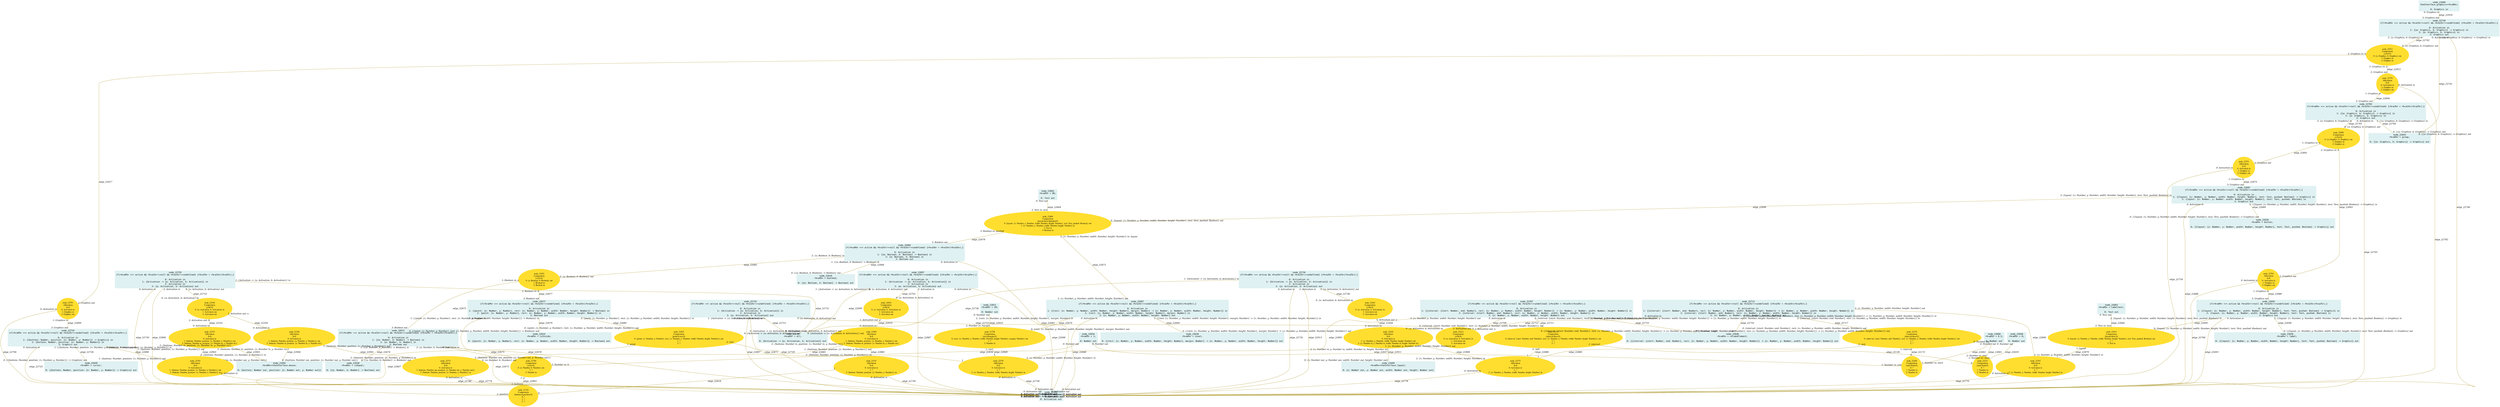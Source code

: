 digraph g{node_21692 [shape="box", style="filled", color="#dff1f2", fontname="Courier", label="node_21692
<%=a0%>=theInterface.mouse;

0: {buttons: Number out, position: {x: Number out, y: Number out}}" ]
node_21694 [shape="box", style="filled", color="#dff1f2", fontname="Courier", label="node_21694
<%=a0%>=theInterface.layout;

0: {x: Number out, y: Number out, width: Number out, height: Number out}" ]
node_21696 [shape="box", style="filled", color="#dff1f2", fontname="Courier", label="node_21696
theInterface.graphics=<%=a0%>;

0: Graphics in" ]
node_21716 [shape="ellipse", style="filled", color="#ffde2f", fontname="Times", label="node_21716
Composition
{buttons:$,position:$}
0: ?
1: ?
2: ?" ]
node_21758 [shape="ellipse", style="filled", color="#ffde2f", fontname="Times", label="node_21758
Composition
{rect:$margin:$}
0: {rect: {x: Number, y: Number, width: Number, height: Number}, margin: Number} out
1: ?
2: Number in" ]
node_21794 [shape="ellipse", style="filled", color="#ffde2f", fontname="Times", label="node_21794
Composition
{a:$,b:$}
0: {a: Number, b: Number} out
1: ?
2: Number in" ]
node_21825 [shape="ellipse", style="filled", color="#ffde2f", fontname="Times", label="node_21825
Composition
{point:$,rect:$}
0: {point: {x: Number, y: Number}, rect: {x: Number, y: Number, width: Number, height: Number}} out
1: ?
2: ?" ]
node_21852 [shape="ellipse", style="filled", color="#ffde2f", fontname="Times", label="node_21852
Composition
{a:$,b:$}
0: {a: Boolean, b: Boolean} out
1: Boolean in
2: Boolean in" ]
node_21868 [shape="ellipse", style="filled", color="#ffde2f", fontname="Times", label="node_21868
Composition
{layout:$text:$pushed:$}
0: {layout: {x: Number, y: Number, width: Number, height: Number}, text: Text, pushed: Boolean} out
1: {x: Number, y: Number, width: Number, height: Number} in
2: Text in
3: Boolean in" ]
node_21914 [shape="ellipse", style="filled", color="#ffde2f", fontname="Times", label="node_21914
Composition
{layout:$text:$}
0: {layout: {x: Number, y: Number, width: Number, height: Number}, text: Text, pushed: Boolean} out
1: ?
2: Text in" ]
node_21992 [shape="ellipse", style="filled", color="#ffde2f", fontname="Times", label="node_21992
Affectation
$=$
0: Activation in
1: {buttons: Number, position: {x: Number, y: Number}} out
2: {buttons: Number in, position: {x: Number in, y: Number in}}" ]
node_22018 [shape="ellipse", style="filled", color="#ffde2f", fontname="Times", label="node_22018
Composition
{a:$b:$}
0: {a: Activation, b: Activation} in
1: Activation out
2: Activation out" ]
node_22098 [shape="ellipse", style="filled", color="#ffde2f", fontname="Times", label="node_22098
Composition
{a:$,b:$}
0: {a: Graphics, b: Graphics} out
1: Graphics in
2: Graphics in" ]
node_22127 [shape="ellipse", style="filled", color="#ffde2f", fontname="Times", label="node_22127
Composition
{start:$end:$}
0: ?
1: Number in
2: Number in" ]
node_22135 [shape="ellipse", style="filled", color="#ffde2f", fontname="Times", label="node_22135
Composition
{interval:$rect:$}
0: {interval: {start: Number, end: Number}, rect: {x: Number, y: Number, width: Number, height: Number}} out
1: ?
2: ?" ]
node_22166 [shape="ellipse", style="filled", color="#ffde2f", fontname="Times", label="node_22166
Composition
{start:$end:$}
0: ?
1: Number in
2: Number in" ]
node_22170 [shape="ellipse", style="filled", color="#ffde2f", fontname="Times", label="node_22170
Composition
{interval:$rect:$}
0: {interval: {start: Number, end: Number}, rect: {x: Number, y: Number, width: Number, height: Number}} out
1: ?
2: ?" ]
node_22212 [shape="ellipse", style="filled", color="#ffde2f", fontname="Times", label="node_22212
Composition
{a:$b:$}
0: {a: Activation, b: Activation} in
1: Activation out
2: Activation out" ]
node_22328 [shape="ellipse", style="filled", color="#ffde2f", fontname="Times", label="node_22328
Affectation
$=$
0: Activation in
1: {buttons: Number, position: {x: Number, y: Number}} out
2: {buttons: Number in, position: {x: Number in, y: Number in}}" ]
node_22333 [shape="ellipse", style="filled", color="#ffde2f", fontname="Times", label="node_22333
Affectation
$=$
0: Activation in
1: {buttons: Number, position: {x: Number, y: Number}} out
2: {buttons: Number in, position: {x: Number in, y: Number in}}" ]
node_22349 [shape="ellipse", style="filled", color="#ffde2f", fontname="Times", label="node_22349
Composition
{a:$b:$}
0: {a: Activation, b: Activation} in
1: Activation out
2: Activation out" ]
node_22422 [shape="ellipse", style="filled", color="#ffde2f", fontname="Times", label="node_22422
Affectation
$=$
0: Activation in
1: {x: Number, y: Number, width: Number, height: Number} out
2: {x: Number in, y: Number in, width: Number in, height: Number in}" ]
node_22443 [shape="ellipse", style="filled", color="#ffde2f", fontname="Times", label="node_22443
Composition
{a:$b:$}
0: {a: Activation, b: Activation} in
1: Activation out
2: Activation out" ]
node_22512 [shape="ellipse", style="filled", color="#ffde2f", fontname="Times", label="node_22512
Composition
{a:$,b:$}
0: {a: Graphics, b: Graphics} out
1: Graphics in
2: Graphics in" ]
node_22533 [shape="box", style="filled", color="#dff1f2", fontname="Courier", label="node_22533
<%=a0%> = active;

0: Activation out" ]
node_22626 [shape="box", style="filled", color="#dff1f2", fontname="Courier", label="node_22626
<%=a0%> = button;

0: {{layout: {x: Number, y: Number, width: Number, height: Number}, text: Text, pushed: Boolean} -> Graphics} out" ]
node_22628 [shape="box", style="filled", color="#dff1f2", fontname="Courier", label="node_22628
<%=a0%> = inset;

0: {{rect: {x: Number, y: Number, width: Number, height: Number}, margin: Number} -> {x: Number, y: Number, width: Number, height: Number}} out" ]
node_22630 [shape="box", style="filled", color="#dff1f2", fontname="Courier", label="node_22630
<%=a0%> = isEqual;

0: {{a: Number, b: Number} -> Boolean} out" ]
node_22632 [shape="box", style="filled", color="#dff1f2", fontname="Courier", label="node_22632
<%=a0%> = isInside;

0: {{point: {x: Number, y: Number}, rect: {x: Number, y: Number, width: Number, height: Number}} -> Boolean} out" ]
node_22634 [shape="box", style="filled", color="#dff1f2", fontname="Courier", label="node_22634
<%=a0%> = boolAnd;

0: {{a: Boolean, b: Boolean} -> Boolean} out" ]
node_22636 [shape="box", style="filled", color="#dff1f2", fontname="Courier", label="node_22636
<%=a0%> = label;

0: {{layout: {x: Number, y: Number, width: Number, height: Number}, text: Text, pushed: Boolean} -> Graphics} out" ]
node_22638 [shape="box", style="filled", color="#dff1f2", fontname="Courier", label="node_22638
<%=a0%> = all;

0: {Activation -> {a: Activation, b: Activation}} out" ]
node_22643 [shape="box", style="filled", color="#dff1f2", fontname="Courier", label="node_22643
<%=a0%> = group;

0: {{a: Graphics, b: Graphics} -> Graphics} out" ]
node_22646 [shape="box", style="filled", color="#dff1f2", fontname="Courier", label="node_22646
<%=a0%> = columnElement;

0: {{interval: {start: Number, end: Number}, rect: {x: Number, y: Number, width: Number, height: Number}} -> {x: Number, y: Number, width: Number, height: Number}} out" ]
node_22649 [shape="box", style="filled", color="#dff1f2", fontname="Courier", label="node_22649
<%=a0%> = cursor;

0: {{buttons: Number, position: {x: Number, y: Number}} -> Graphics} out" ]
node_22651 [shape="box", style="filled", color="#dff1f2", fontname="Courier", label="node_22651
<%=a0%> = 20;

0: Number out" ]
node_22654 [shape="box", style="filled", color="#dff1f2", fontname="Courier", label="node_22654
<%=a0%> = 1;

0: Number out" ]
node_22658 [shape="box", style="filled", color="#dff1f2", fontname="Courier", label="node_22658
<%=a0%> = 0;

0: Number out" ]
node_22660 [shape="box", style="filled", color="#dff1f2", fontname="Courier", label="node_22660
<%=a0%> = 0.5;

0: Number out" ]
node_22663 [shape="box", style="filled", color="#dff1f2", fontname="Courier", label="node_22663
<%=a0%> = OK;

0: Text out" ]
node_22665 [shape="box", style="filled", color="#dff1f2", fontname="Courier", label="node_22665
<%=a0%> = Labeltext;

0: Text out" ]
node_22667 [shape="box", style="filled", color="#dff1f2", fontname="Courier", label="node_22667
if(<%=a0%> === active && <%=a1%>!==null && <%=a1%>!==undefined) {<%=a3%> = <%=a1%>(<%=a2%>);}

0: Activation in
1: {{rect: {x: Number, y: Number, width: Number, height: Number}, margin: Number} -> {x: Number, y: Number, width: Number, height: Number}} in
2: {rect: {x: Number, y: Number, width: Number, height: Number}, margin: Number} in
3: {x: Number, y: Number, width: Number, height: Number} out" ]
node_22672 [shape="box", style="filled", color="#dff1f2", fontname="Courier", label="node_22672
if(<%=a0%> === active && <%=a1%>!==null && <%=a1%>!==undefined) {<%=a3%> = <%=a1%>(<%=a2%>);}

0: Activation in
1: {{a: Number, b: Number} -> Boolean} in
2: {a: Number, b: Number} in
3: Boolean out" ]
node_22677 [shape="box", style="filled", color="#dff1f2", fontname="Courier", label="node_22677
if(<%=a0%> === active && <%=a1%>!==null && <%=a1%>!==undefined) {<%=a3%> = <%=a1%>(<%=a2%>);}

0: Activation in
1: {{point: {x: Number, y: Number}, rect: {x: Number, y: Number, width: Number, height: Number}} -> Boolean} in
2: {point: {x: Number, y: Number}, rect: {x: Number, y: Number, width: Number, height: Number}} in
3: Boolean out" ]
node_22682 [shape="box", style="filled", color="#dff1f2", fontname="Courier", label="node_22682
if(<%=a0%> === active && <%=a1%>!==null && <%=a1%>!==undefined) {<%=a3%> = <%=a1%>(<%=a2%>);}

0: Activation in
1: {{a: Boolean, b: Boolean} -> Boolean} in
2: {a: Boolean, b: Boolean} in
3: Boolean out" ]
node_22687 [shape="box", style="filled", color="#dff1f2", fontname="Courier", label="node_22687
if(<%=a0%> === active && <%=a1%>!==null && <%=a1%>!==undefined) {<%=a3%> = <%=a1%>(<%=a2%>);}

0: Activation in
1: {{layout: {x: Number, y: Number, width: Number, height: Number}, text: Text, pushed: Boolean} -> Graphics} in
2: {layout: {x: Number, y: Number, width: Number, height: Number}, text: Text, pushed: Boolean} in
3: Graphics out" ]
node_22692 [shape="box", style="filled", color="#dff1f2", fontname="Courier", label="node_22692
if(<%=a0%> === active && <%=a1%>!==null && <%=a1%>!==undefined) {<%=a3%> = <%=a1%>(<%=a2%>);}

0: Activation in
1: {{layout: {x: Number, y: Number, width: Number, height: Number}, text: Text, pushed: Boolean} -> Graphics} in
2: {layout: {x: Number, y: Number, width: Number, height: Number}, text: Text, pushed: Boolean} in
3: Graphics out" ]
node_22697 [shape="box", style="filled", color="#dff1f2", fontname="Courier", label="node_22697
if(<%=a0%> === active && <%=a1%>!==null && <%=a1%>!==undefined) {<%=a3%> = <%=a1%>(<%=a2%>);}

0: Activation in
1: {Activation -> {a: Activation, b: Activation}} in
2: Activation in
3: {a: Activation, b: Activation} out" ]
node_22702 [shape="box", style="filled", color="#dff1f2", fontname="Courier", label="node_22702
if(<%=a0%> === active && <%=a1%>!==null && <%=a1%>!==undefined) {<%=a3%> = <%=a1%>(<%=a2%>);}

0: Activation in
1: {{a: Graphics, b: Graphics} -> Graphics} in
2: {a: Graphics, b: Graphics} in
3: Graphics out" ]
node_22707 [shape="box", style="filled", color="#dff1f2", fontname="Courier", label="node_22707
if(<%=a0%> === active && <%=a1%>!==null && <%=a1%>!==undefined) {<%=a3%> = <%=a1%>(<%=a2%>);}

0: Activation in
1: {{interval: {start: Number, end: Number}, rect: {x: Number, y: Number, width: Number, height: Number}} -> {x: Number, y: Number, width: Number, height: Number}} in
2: {interval: {start: Number, end: Number}, rect: {x: Number, y: Number, width: Number, height: Number}} in
3: {x: Number, y: Number, width: Number, height: Number} out" ]
node_22713 [shape="box", style="filled", color="#dff1f2", fontname="Courier", label="node_22713
if(<%=a0%> === active && <%=a1%>!==null && <%=a1%>!==undefined) {<%=a3%> = <%=a1%>(<%=a2%>);}

0: Activation in
1: {{interval: {start: Number, end: Number}, rect: {x: Number, y: Number, width: Number, height: Number}} -> {x: Number, y: Number, width: Number, height: Number}} in
2: {interval: {start: Number, end: Number}, rect: {x: Number, y: Number, width: Number, height: Number}} in
3: {x: Number, y: Number, width: Number, height: Number} out" ]
node_22719 [shape="box", style="filled", color="#dff1f2", fontname="Courier", label="node_22719
if(<%=a0%> === active && <%=a1%>!==null && <%=a1%>!==undefined) {<%=a3%> = <%=a1%>(<%=a2%>);}

0: Activation in
1: {Activation -> {a: Activation, b: Activation}} in
2: Activation in
3: {a: Activation, b: Activation} out" ]
node_22724 [shape="box", style="filled", color="#dff1f2", fontname="Courier", label="node_22724
if(<%=a0%> === active && <%=a1%>!==null && <%=a1%>!==undefined) {<%=a3%> = <%=a1%>(<%=a2%>);}

0: Activation in
1: {{buttons: Number, position: {x: Number, y: Number}} -> Graphics} in
2: {buttons: Number, position: {x: Number, y: Number}} in
3: Graphics out" ]
node_22729 [shape="box", style="filled", color="#dff1f2", fontname="Courier", label="node_22729
if(<%=a0%> === active && <%=a1%>!==null && <%=a1%>!==undefined) {<%=a3%> = <%=a1%>(<%=a2%>);}

0: Activation in
1: {Activation -> {a: Activation, b: Activation}} in
2: Activation in
3: {a: Activation, b: Activation} out" ]
node_22734 [shape="box", style="filled", color="#dff1f2", fontname="Courier", label="node_22734
if(<%=a0%> === active && <%=a1%>!==null && <%=a1%>!==undefined) {<%=a3%> = <%=a1%>(<%=a2%>);}

0: Activation in
1: {Activation -> {a: Activation, b: Activation}} in
2: Activation in
3: {a: Activation, b: Activation} out" ]
node_22739 [shape="box", style="filled", color="#dff1f2", fontname="Courier", label="node_22739
if(<%=a0%> === active && <%=a1%>!==null && <%=a1%>!==undefined) {<%=a3%> = <%=a1%>(<%=a2%>);}

0: Activation in
1: {{a: Graphics, b: Graphics} -> Graphics} in
2: {a: Graphics, b: Graphics} in
3: Graphics out" ]
node_22747 [shape="ellipse", style="filled", color="#ffde2f", fontname="Times", label="node_22747
Affectation
$=$
0: Activation in
1: ?
2: {buttons: Number, position: {x: Number, y: Number}} in" ]
node_22751 [shape="ellipse", style="filled", color="#ffde2f", fontname="Times", label="node_22751
Affectation
$=$
0: Activation in
1: Graphics in
2: Graphics out" ]
node_22755 [shape="ellipse", style="filled", color="#ffde2f", fontname="Times", label="node_22755
Affectation
$=$
0: Activation in
1: ?
2: {x: Number, y: Number, width: Number, height: Number} in" ]
node_22763 [shape="ellipse", style="filled", color="#ffde2f", fontname="Times", label="node_22763
Affectation
$=$
0: Activation in
1: Graphics in
2: Graphics out" ]
node_22767 [shape="ellipse", style="filled", color="#ffde2f", fontname="Times", label="node_22767
Affectation
$=$
0: Activation in
1: ?
2: {x: Number, y: Number, width: Number, height: Number} in" ]
node_22771 [shape="ellipse", style="filled", color="#ffde2f", fontname="Times", label="node_22771
Affectation
$=$
0: Activation in
1: {buttons: Number out, position: {x: Number out, y: Number out}}
2: {buttons: Number, position: {x: Number, y: Number}} in" ]
node_22775 [shape="ellipse", style="filled", color="#ffde2f", fontname="Times", label="node_22775
Affectation
$=$
0: Activation in
1: ?
2: {x: Number, y: Number, width: Number, height: Number} in" ]
node_22779 [shape="ellipse", style="filled", color="#ffde2f", fontname="Times", label="node_22779
Affectation
$=$
0: Activation in
1: Graphics in
2: Graphics out" ]
node_22783 [shape="ellipse", style="filled", color="#ffde2f", fontname="Times", label="node_22783
Affectation
$=$
0: Activation in
1: {buttons: Number, position: {x: Number, y: Number}} out
2: {buttons: Number, position: {x: Number, y: Number}} in" ]
node_22791 [shape="ellipse", style="filled", color="#ffde2f", fontname="Times", label="node_22791
Affectation
$=$
0: Activation in
1: Graphics in
2: Graphics out" ]
node_22018 -> node_21992 [dir=none, arrowHead=none, fontname="Times-Italic", arrowsize=1, color="#9d8400", label="edge_22019",  headlabel="0: Activation in", taillabel="1: Activation out: a" ]
node_22135 -> node_22127 [dir=none, arrowHead=none, fontname="Times-Italic", arrowsize=1, color="#9d8400", label="edge_22136",  headlabel="0", taillabel="1: interval" ]
node_22170 -> node_22166 [dir=none, arrowHead=none, fontname="Times-Italic", arrowsize=1, color="#9d8400", label="edge_22172",  headlabel="0", taillabel="1: interval" ]
node_22349 -> node_22328 [dir=none, arrowHead=none, fontname="Times-Italic", arrowsize=1, color="#9d8400", label="edge_22350",  headlabel="0: Activation in", taillabel="1: Activation out: a" ]
node_22349 -> node_22333 [dir=none, arrowHead=none, fontname="Times-Italic", arrowsize=1, color="#9d8400", label="edge_22351",  headlabel="0: Activation in", taillabel="2: Activation out: b" ]
node_22443 -> node_22422 [dir=none, arrowHead=none, fontname="Times-Italic", arrowsize=1, color="#9d8400", label="edge_22444",  headlabel="0: Activation in", taillabel="1: Activation out: a" ]
node_22651 -> node_21758 [dir=none, arrowHead=none, fontname="Times-Italic", arrowsize=1, color="#9d8400", label="edge_22653",  headlabel="2: Number in: margin", taillabel="0: Number out" ]
node_22654 -> node_21794 [dir=none, arrowHead=none, fontname="Times-Italic", arrowsize=1, color="#9d8400", label="edge_22656",  headlabel="2: Number in: b", taillabel="0: Number out" ]
node_22654 -> node_22166 [dir=none, arrowHead=none, fontname="Times-Italic", arrowsize=1, color="#9d8400", label="edge_22657",  headlabel="2: Number in: end", taillabel="0: Number out" ]
node_22658 -> node_22127 [dir=none, arrowHead=none, fontname="Times-Italic", arrowsize=1, color="#9d8400", label="edge_22659",  headlabel="1: Number in: start", taillabel="0: Number out" ]
node_22660 -> node_22127 [dir=none, arrowHead=none, fontname="Times-Italic", arrowsize=1, color="#9d8400", label="edge_22661",  headlabel="2: Number in: end", taillabel="0: Number out" ]
node_22660 -> node_22166 [dir=none, arrowHead=none, fontname="Times-Italic", arrowsize=1, color="#9d8400", label="edge_22662",  headlabel="1: Number in: start", taillabel="0: Number out" ]
node_22663 -> node_21868 [dir=none, arrowHead=none, fontname="Times-Italic", arrowsize=1, color="#9d8400", label="edge_22664",  headlabel="2: Text in: text", taillabel="0: Text out" ]
node_22665 -> node_21914 [dir=none, arrowHead=none, fontname="Times-Italic", arrowsize=1, color="#9d8400", label="edge_22666",  headlabel="2: Text in: text", taillabel="0: Text out" ]
node_22667 -> node_22533 [dir=none, arrowHead=none, fontname="Times-Italic", arrowsize=1, color="#9d8400", label="edge_22668",  headlabel="0: Activation out", taillabel="0: Activation in" ]
node_22667 -> node_22628 [dir=none, arrowHead=none, fontname="Times-Italic", arrowsize=1, color="#9d8400", label="edge_22669",  headlabel="0: {{rect: {x: Number, y: Number, width: Number, height: Number}, margin: Number} -> {x: Number, y: Number, width: Number, height: Number}} out", taillabel="1: {{rect: {x: Number, y: Number, width: Number, height: Number}, margin: Number} -> {x: Number, y: Number, width: Number, height: Number}} in" ]
node_22667 -> node_21758 [dir=none, arrowHead=none, fontname="Times-Italic", arrowsize=1, color="#9d8400", label="edge_22670",  headlabel="0: {rect: {x: Number, y: Number, width: Number, height: Number}, margin: Number} out", taillabel="2: {rect: {x: Number, y: Number, width: Number, height: Number}, margin: Number} in" ]
node_22672 -> node_22533 [dir=none, arrowHead=none, fontname="Times-Italic", arrowsize=1, color="#9d8400", label="edge_22673",  headlabel="0: Activation out", taillabel="0: Activation in" ]
node_22672 -> node_22630 [dir=none, arrowHead=none, fontname="Times-Italic", arrowsize=1, color="#9d8400", label="edge_22674",  headlabel="0: {{a: Number, b: Number} -> Boolean} out", taillabel="1: {{a: Number, b: Number} -> Boolean} in" ]
node_22672 -> node_21794 [dir=none, arrowHead=none, fontname="Times-Italic", arrowsize=1, color="#9d8400", label="edge_22675",  headlabel="0: {a: Number, b: Number} out", taillabel="2: {a: Number, b: Number} in" ]
node_22677 -> node_22533 [dir=none, arrowHead=none, fontname="Times-Italic", arrowsize=1, color="#9d8400", label="edge_22678",  headlabel="0: Activation out", taillabel="0: Activation in" ]
node_22677 -> node_22632 [dir=none, arrowHead=none, fontname="Times-Italic", arrowsize=1, color="#9d8400", label="edge_22679",  headlabel="0: {{point: {x: Number, y: Number}, rect: {x: Number, y: Number, width: Number, height: Number}} -> Boolean} out", taillabel="1: {{point: {x: Number, y: Number}, rect: {x: Number, y: Number, width: Number, height: Number}} -> Boolean} in" ]
node_22677 -> node_21825 [dir=none, arrowHead=none, fontname="Times-Italic", arrowsize=1, color="#9d8400", label="edge_22680",  headlabel="0: {point: {x: Number, y: Number}, rect: {x: Number, y: Number, width: Number, height: Number}} out", taillabel="2: {point: {x: Number, y: Number}, rect: {x: Number, y: Number, width: Number, height: Number}} in" ]
node_22682 -> node_22533 [dir=none, arrowHead=none, fontname="Times-Italic", arrowsize=1, color="#9d8400", label="edge_22683",  headlabel="0: Activation out", taillabel="0: Activation in" ]
node_22682 -> node_22634 [dir=none, arrowHead=none, fontname="Times-Italic", arrowsize=1, color="#9d8400", label="edge_22684",  headlabel="0: {{a: Boolean, b: Boolean} -> Boolean} out", taillabel="1: {{a: Boolean, b: Boolean} -> Boolean} in" ]
node_22682 -> node_21852 [dir=none, arrowHead=none, fontname="Times-Italic", arrowsize=1, color="#9d8400", label="edge_22685",  headlabel="0: {a: Boolean, b: Boolean} out", taillabel="2: {a: Boolean, b: Boolean} in" ]
node_22687 -> node_22533 [dir=none, arrowHead=none, fontname="Times-Italic", arrowsize=1, color="#9d8400", label="edge_22688",  headlabel="0: Activation out", taillabel="0: Activation in" ]
node_22687 -> node_22626 [dir=none, arrowHead=none, fontname="Times-Italic", arrowsize=1, color="#9d8400", label="edge_22689",  headlabel="0: {{layout: {x: Number, y: Number, width: Number, height: Number}, text: Text, pushed: Boolean} -> Graphics} out", taillabel="1: {{layout: {x: Number, y: Number, width: Number, height: Number}, text: Text, pushed: Boolean} -> Graphics} in" ]
node_22687 -> node_21868 [dir=none, arrowHead=none, fontname="Times-Italic", arrowsize=1, color="#9d8400", label="edge_22690",  headlabel="0: {layout: {x: Number, y: Number, width: Number, height: Number}, text: Text, pushed: Boolean} out", taillabel="2: {layout: {x: Number, y: Number, width: Number, height: Number}, text: Text, pushed: Boolean} in" ]
node_22692 -> node_22533 [dir=none, arrowHead=none, fontname="Times-Italic", arrowsize=1, color="#9d8400", label="edge_22693",  headlabel="0: Activation out", taillabel="0: Activation in" ]
node_22692 -> node_22636 [dir=none, arrowHead=none, fontname="Times-Italic", arrowsize=1, color="#9d8400", label="edge_22694",  headlabel="0: {{layout: {x: Number, y: Number, width: Number, height: Number}, text: Text, pushed: Boolean} -> Graphics} out", taillabel="1: {{layout: {x: Number, y: Number, width: Number, height: Number}, text: Text, pushed: Boolean} -> Graphics} in" ]
node_22692 -> node_21914 [dir=none, arrowHead=none, fontname="Times-Italic", arrowsize=1, color="#9d8400", label="edge_22695",  headlabel="0: {layout: {x: Number, y: Number, width: Number, height: Number}, text: Text, pushed: Boolean} out", taillabel="2: {layout: {x: Number, y: Number, width: Number, height: Number}, text: Text, pushed: Boolean} in" ]
node_22697 -> node_22533 [dir=none, arrowHead=none, fontname="Times-Italic", arrowsize=1, color="#9d8400", label="edge_22698",  headlabel="0: Activation out", taillabel="0: Activation in" ]
node_22697 -> node_22638 [dir=none, arrowHead=none, fontname="Times-Italic", arrowsize=1, color="#9d8400", label="edge_22699",  headlabel="0: {Activation -> {a: Activation, b: Activation}} out", taillabel="1: {Activation -> {a: Activation, b: Activation}} in" ]
node_22697 -> node_22018 [dir=none, arrowHead=none, fontname="Times-Italic", arrowsize=1, color="#9d8400", label="edge_22701",  headlabel="0: {a: Activation, b: Activation} in", taillabel="3: {a: Activation, b: Activation} out" ]
node_22702 -> node_22533 [dir=none, arrowHead=none, fontname="Times-Italic", arrowsize=1, color="#9d8400", label="edge_22703",  headlabel="0: Activation out", taillabel="0: Activation in" ]
node_22702 -> node_22643 [dir=none, arrowHead=none, fontname="Times-Italic", arrowsize=1, color="#9d8400", label="edge_22704",  headlabel="0: {{a: Graphics, b: Graphics} -> Graphics} out", taillabel="1: {{a: Graphics, b: Graphics} -> Graphics} in" ]
node_22702 -> node_22098 [dir=none, arrowHead=none, fontname="Times-Italic", arrowsize=1, color="#9d8400", label="edge_22705",  headlabel="0: {a: Graphics, b: Graphics} out", taillabel="2: {a: Graphics, b: Graphics} in" ]
node_22707 -> node_22212 [dir=none, arrowHead=none, fontname="Times-Italic", arrowsize=1, color="#9d8400", label="edge_22709",  headlabel="1: Activation out: a", taillabel="0: Activation in" ]
node_22707 -> node_22646 [dir=none, arrowHead=none, fontname="Times-Italic", arrowsize=1, color="#9d8400", label="edge_22710",  headlabel="0: {{interval: {start: Number, end: Number}, rect: {x: Number, y: Number, width: Number, height: Number}} -> {x: Number, y: Number, width: Number, height: Number}} out", taillabel="1: {{interval: {start: Number, end: Number}, rect: {x: Number, y: Number, width: Number, height: Number}} -> {x: Number, y: Number, width: Number, height: Number}} in" ]
node_22707 -> node_22135 [dir=none, arrowHead=none, fontname="Times-Italic", arrowsize=1, color="#9d8400", label="edge_22711",  headlabel="0: {interval: {start: Number, end: Number}, rect: {x: Number, y: Number, width: Number, height: Number}} out", taillabel="2: {interval: {start: Number, end: Number}, rect: {x: Number, y: Number, width: Number, height: Number}} in" ]
node_22713 -> node_22212 [dir=none, arrowHead=none, fontname="Times-Italic", arrowsize=1, color="#9d8400", label="edge_22715",  headlabel="2: Activation out: b", taillabel="0: Activation in" ]
node_22713 -> node_22646 [dir=none, arrowHead=none, fontname="Times-Italic", arrowsize=1, color="#9d8400", label="edge_22716",  headlabel="0: {{interval: {start: Number, end: Number}, rect: {x: Number, y: Number, width: Number, height: Number}} -> {x: Number, y: Number, width: Number, height: Number}} out", taillabel="1: {{interval: {start: Number, end: Number}, rect: {x: Number, y: Number, width: Number, height: Number}} -> {x: Number, y: Number, width: Number, height: Number}} in" ]
node_22713 -> node_22170 [dir=none, arrowHead=none, fontname="Times-Italic", arrowsize=1, color="#9d8400", label="edge_22717",  headlabel="0: {interval: {start: Number, end: Number}, rect: {x: Number, y: Number, width: Number, height: Number}} out", taillabel="2: {interval: {start: Number, end: Number}, rect: {x: Number, y: Number, width: Number, height: Number}} in" ]
node_22719 -> node_22533 [dir=none, arrowHead=none, fontname="Times-Italic", arrowsize=1, color="#9d8400", label="edge_22720",  headlabel="0: Activation out", taillabel="0: Activation in" ]
node_22719 -> node_22638 [dir=none, arrowHead=none, fontname="Times-Italic", arrowsize=1, color="#9d8400", label="edge_22721",  headlabel="0: {Activation -> {a: Activation, b: Activation}} out", taillabel="1: {Activation -> {a: Activation, b: Activation}} in" ]
node_22719 -> node_22212 [dir=none, arrowHead=none, fontname="Times-Italic", arrowsize=1, color="#9d8400", label="edge_22723",  headlabel="0: {a: Activation, b: Activation} in", taillabel="3: {a: Activation, b: Activation} out" ]
node_22724 -> node_22533 [dir=none, arrowHead=none, fontname="Times-Italic", arrowsize=1, color="#9d8400", label="edge_22725",  headlabel="0: Activation out", taillabel="0: Activation in" ]
node_22724 -> node_22649 [dir=none, arrowHead=none, fontname="Times-Italic", arrowsize=1, color="#9d8400", label="edge_22726",  headlabel="0: {{buttons: Number, position: {x: Number, y: Number}} -> Graphics} out", taillabel="1: {{buttons: Number, position: {x: Number, y: Number}} -> Graphics} in" ]
node_22729 -> node_22533 [dir=none, arrowHead=none, fontname="Times-Italic", arrowsize=1, color="#9d8400", label="edge_22730",  headlabel="0: Activation out", taillabel="0: Activation in" ]
node_22729 -> node_22638 [dir=none, arrowHead=none, fontname="Times-Italic", arrowsize=1, color="#9d8400", label="edge_22731",  headlabel="0: {Activation -> {a: Activation, b: Activation}} out", taillabel="1: {Activation -> {a: Activation, b: Activation}} in" ]
node_22729 -> node_22349 [dir=none, arrowHead=none, fontname="Times-Italic", arrowsize=1, color="#9d8400", label="edge_22733",  headlabel="0: {a: Activation, b: Activation} in", taillabel="3: {a: Activation, b: Activation} out" ]
node_22734 -> node_22533 [dir=none, arrowHead=none, fontname="Times-Italic", arrowsize=1, color="#9d8400", label="edge_22735",  headlabel="0: Activation out", taillabel="0: Activation in" ]
node_22734 -> node_22638 [dir=none, arrowHead=none, fontname="Times-Italic", arrowsize=1, color="#9d8400", label="edge_22736",  headlabel="0: {Activation -> {a: Activation, b: Activation}} out", taillabel="1: {Activation -> {a: Activation, b: Activation}} in" ]
node_22734 -> node_22443 [dir=none, arrowHead=none, fontname="Times-Italic", arrowsize=1, color="#9d8400", label="edge_22738",  headlabel="0: {a: Activation, b: Activation} in", taillabel="3: {a: Activation, b: Activation} out" ]
node_22739 -> node_22533 [dir=none, arrowHead=none, fontname="Times-Italic", arrowsize=1, color="#9d8400", label="edge_22740",  headlabel="0: Activation out", taillabel="0: Activation in" ]
node_22739 -> node_22643 [dir=none, arrowHead=none, fontname="Times-Italic", arrowsize=1, color="#9d8400", label="edge_22741",  headlabel="0: {{a: Graphics, b: Graphics} -> Graphics} out", taillabel="1: {{a: Graphics, b: Graphics} -> Graphics} in" ]
node_22739 -> node_22512 [dir=none, arrowHead=none, fontname="Times-Italic", arrowsize=1, color="#9d8400", label="edge_22742",  headlabel="0: {a: Graphics, b: Graphics} out", taillabel="2: {a: Graphics, b: Graphics} in" ]
node_22747 -> node_22533 [dir=none, arrowHead=none, fontname="Times-Italic", arrowsize=1, color="#9d8400", label="edge_22750",  headlabel="0: Activation out", taillabel="0: Activation in" ]
node_22751 -> node_22533 [dir=none, arrowHead=none, fontname="Times-Italic", arrowsize=1, color="#9d8400", label="edge_22754",  headlabel="0: Activation out", taillabel="0: Activation in" ]
node_22755 -> node_22533 [dir=none, arrowHead=none, fontname="Times-Italic", arrowsize=1, color="#9d8400", label="edge_22758",  headlabel="0: Activation out", taillabel="0: Activation in" ]
node_22763 -> node_22533 [dir=none, arrowHead=none, fontname="Times-Italic", arrowsize=1, color="#9d8400", label="edge_22766",  headlabel="0: Activation out", taillabel="0: Activation in" ]
node_22767 -> node_22533 [dir=none, arrowHead=none, fontname="Times-Italic", arrowsize=1, color="#9d8400", label="edge_22770",  headlabel="0: Activation out", taillabel="0: Activation in" ]
node_22771 -> node_22533 [dir=none, arrowHead=none, fontname="Times-Italic", arrowsize=1, color="#9d8400", label="edge_22774",  headlabel="0: Activation out", taillabel="0: Activation in" ]
node_22775 -> node_22533 [dir=none, arrowHead=none, fontname="Times-Italic", arrowsize=1, color="#9d8400", label="edge_22778",  headlabel="0: Activation out", taillabel="0: Activation in" ]
node_22779 -> node_22533 [dir=none, arrowHead=none, fontname="Times-Italic", arrowsize=1, color="#9d8400", label="edge_22782",  headlabel="0: Activation out", taillabel="0: Activation in" ]
node_22783 -> node_22533 [dir=none, arrowHead=none, fontname="Times-Italic", arrowsize=1, color="#9d8400", label="edge_22786",  headlabel="0: Activation out", taillabel="0: Activation in" ]
node_22791 -> node_22533 [dir=none, arrowHead=none, fontname="Times-Italic", arrowsize=1, color="#9d8400", label="edge_22794",  headlabel="0: Activation out", taillabel="0: Activation in" ]
node_22747 -> node_21716 [dir=none, arrowHead=none, fontname="Times-Italic", arrowsize=1, color="#9d8400", label="edge_22818",  headlabel="0", taillabel="1" ]
node_21794 -> node_21716 [dir=none, arrowHead=none, fontname="Times-Italic", arrowsize=1, color="#9d8400", label="edge_22865",  headlabel="1: buttons", taillabel="1: a" ]
node_21825 -> node_21716 [dir=none, arrowHead=none, fontname="Times-Italic", arrowsize=1, color="#9d8400", label="edge_22867",  headlabel="2: position", taillabel="1: point" ]
node_21758 -> node_22755 [dir=none, arrowHead=none, fontname="Times-Italic", arrowsize=1, color="#9d8400", label="edge_22869",  headlabel="1", taillabel="1: rect" ]
node_21825 -> node_22755 [dir=none, arrowHead=none, fontname="Times-Italic", arrowsize=1, color="#9d8400", label="edge_22871",  headlabel="1", taillabel="2: rect" ]
node_22751 -> node_22687 [dir=none, arrowHead=none, fontname="Times-Italic", arrowsize=1, color="#9d8400", label="edge_22872",  headlabel="3: Graphics out", taillabel="1: Graphics in" ]
node_21868 -> node_22667 [dir=none, arrowHead=none, fontname="Times-Italic", arrowsize=1, color="#9d8400", label="edge_22873",  headlabel="3: {x: Number, y: Number, width: Number, height: Number} out", taillabel="1: {x: Number, y: Number, width: Number, height: Number} in: layout" ]
node_21852 -> node_22672 [dir=none, arrowHead=none, fontname="Times-Italic", arrowsize=1, color="#9d8400", label="edge_22875",  headlabel="3: Boolean out", taillabel="1: Boolean in: a" ]
node_21852 -> node_22677 [dir=none, arrowHead=none, fontname="Times-Italic", arrowsize=1, color="#9d8400", label="edge_22877",  headlabel="3: Boolean out", taillabel="2: Boolean in: b" ]
node_21868 -> node_22682 [dir=none, arrowHead=none, fontname="Times-Italic", arrowsize=1, color="#9d8400", label="edge_22878",  headlabel="3: Boolean out", taillabel="3: Boolean in: pushed" ]
node_21914 -> node_22767 [dir=none, arrowHead=none, fontname="Times-Italic", arrowsize=1, color="#9d8400", label="edge_22879",  headlabel="1", taillabel="1: layout" ]
node_22763 -> node_22692 [dir=none, arrowHead=none, fontname="Times-Italic", arrowsize=1, color="#9d8400", label="edge_22880",  headlabel="3: Graphics out", taillabel="1: Graphics in" ]
node_21992 -> node_22747 [dir=none, arrowHead=none, fontname="Times-Italic", arrowsize=1, color="#9d8400", label="edge_22882",  headlabel="2: {buttons: Number, position: {x: Number, y: Number}} in", taillabel="1: {buttons: Number, position: {x: Number, y: Number}} out" ]
node_21992 -> node_22771 [dir=none, arrowHead=none, fontname="Times-Italic", arrowsize=1, color="#9d8400", label="edge_22885",  headlabel="1: {buttons: Number out, position: {x: Number out, y: Number out}}", taillabel="2: {buttons: Number in, position: {x: Number in, y: Number in}}" ]
node_22697 -> node_22533 [dir=none, arrowHead=none, fontname="Times-Italic", arrowsize=1, color="#9d8400", label="edge_22887",  headlabel="0: Activation out", taillabel="2: Activation in" ]
node_22135 -> node_22775 [dir=none, arrowHead=none, fontname="Times-Italic", arrowsize=1, color="#9d8400", label="edge_22888",  headlabel="1", taillabel="2: rect" ]
node_22170 -> node_22775 [dir=none, arrowHead=none, fontname="Times-Italic", arrowsize=1, color="#9d8400", label="edge_22889",  headlabel="1", taillabel="2: rect" ]
node_22098 -> node_22751 [dir=none, arrowHead=none, fontname="Times-Italic", arrowsize=1, color="#9d8400", label="edge_22891",  headlabel="2: Graphics out", taillabel="1: Graphics in: a" ]
node_22098 -> node_22763 [dir=none, arrowHead=none, fontname="Times-Italic", arrowsize=1, color="#9d8400", label="edge_22893",  headlabel="2: Graphics out", taillabel="2: Graphics in: b" ]
node_22779 -> node_22702 [dir=none, arrowHead=none, fontname="Times-Italic", arrowsize=1, color="#9d8400", label="edge_22894",  headlabel="3: Graphics out", taillabel="1: Graphics in" ]
node_22707 -> node_22755 [dir=none, arrowHead=none, fontname="Times-Italic", arrowsize=1, color="#9d8400", label="edge_22895",  headlabel="2: {x: Number, y: Number, width: Number, height: Number} in", taillabel="3: {x: Number, y: Number, width: Number, height: Number} out" ]
node_22713 -> node_22767 [dir=none, arrowHead=none, fontname="Times-Italic", arrowsize=1, color="#9d8400", label="edge_22896",  headlabel="2: {x: Number, y: Number, width: Number, height: Number} in", taillabel="3: {x: Number, y: Number, width: Number, height: Number} out" ]
node_22719 -> node_22533 [dir=none, arrowHead=none, fontname="Times-Italic", arrowsize=1, color="#9d8400", label="edge_22897",  headlabel="0: Activation out", taillabel="2: Activation in" ]
node_22724 -> node_22783 [dir=none, arrowHead=none, fontname="Times-Italic", arrowsize=1, color="#9d8400", label="edge_22898",  headlabel="1: {buttons: Number, position: {x: Number, y: Number}} out", taillabel="2: {buttons: Number, position: {x: Number, y: Number}} in" ]
node_22791 -> node_22724 [dir=none, arrowHead=none, fontname="Times-Italic", arrowsize=1, color="#9d8400", label="edge_22899",  headlabel="3: Graphics out", taillabel="1: Graphics in" ]
node_22328 -> node_22771 [dir=none, arrowHead=none, fontname="Times-Italic", arrowsize=1, color="#9d8400", label="edge_22901",  headlabel="2: {buttons: Number, position: {x: Number, y: Number}} in", taillabel="1: {buttons: Number, position: {x: Number, y: Number}} out" ]
node_22333 -> node_22783 [dir=none, arrowHead=none, fontname="Times-Italic", arrowsize=1, color="#9d8400", label="edge_22903",  headlabel="2: {buttons: Number, position: {x: Number, y: Number}} in", taillabel="1: {buttons: Number, position: {x: Number, y: Number}} out" ]
node_22328 -> node_21692 [dir=none, arrowHead=none, fontname="Times-Italic", arrowsize=1, color="#9d8400", label="edge_22904",  headlabel="0: {buttons: Number out, position: {x: Number out, y: Number out}}", taillabel="2: {buttons: Number in, position: {x: Number in, y: Number in}}" ]
node_22333 -> node_21692 [dir=none, arrowHead=none, fontname="Times-Italic", arrowsize=1, color="#9d8400", label="edge_22905",  headlabel="0: {buttons: Number out, position: {x: Number out, y: Number out}}", taillabel="2: {buttons: Number in, position: {x: Number in, y: Number in}}" ]
node_22729 -> node_22533 [dir=none, arrowHead=none, fontname="Times-Italic", arrowsize=1, color="#9d8400", label="edge_22906",  headlabel="0: Activation out", taillabel="2: Activation in" ]
node_22422 -> node_22775 [dir=none, arrowHead=none, fontname="Times-Italic", arrowsize=1, color="#9d8400", label="edge_22908",  headlabel="2: {x: Number, y: Number, width: Number, height: Number} in", taillabel="1: {x: Number, y: Number, width: Number, height: Number} out" ]
node_22422 -> node_21694 [dir=none, arrowHead=none, fontname="Times-Italic", arrowsize=1, color="#9d8400", label="edge_22911",  headlabel="0: {x: Number out, y: Number out, width: Number out, height: Number out}", taillabel="2: {x: Number in, y: Number in, width: Number in, height: Number in}" ]
node_22734 -> node_22533 [dir=none, arrowHead=none, fontname="Times-Italic", arrowsize=1, color="#9d8400", label="edge_22913",  headlabel="0: Activation out", taillabel="2: Activation in" ]
node_22512 -> node_22779 [dir=none, arrowHead=none, fontname="Times-Italic", arrowsize=1, color="#9d8400", label="edge_22915",  headlabel="2: Graphics out", taillabel="1: Graphics in: a" ]
node_22512 -> node_22791 [dir=none, arrowHead=none, fontname="Times-Italic", arrowsize=1, color="#9d8400", label="edge_22917",  headlabel="2: Graphics out", taillabel="2: Graphics in: b" ]
node_21696 -> node_22739 [dir=none, arrowHead=none, fontname="Times-Italic", arrowsize=1, color="#9d8400", label="edge_22918",  headlabel="3: Graphics out", taillabel="0: Graphics in" ]
}